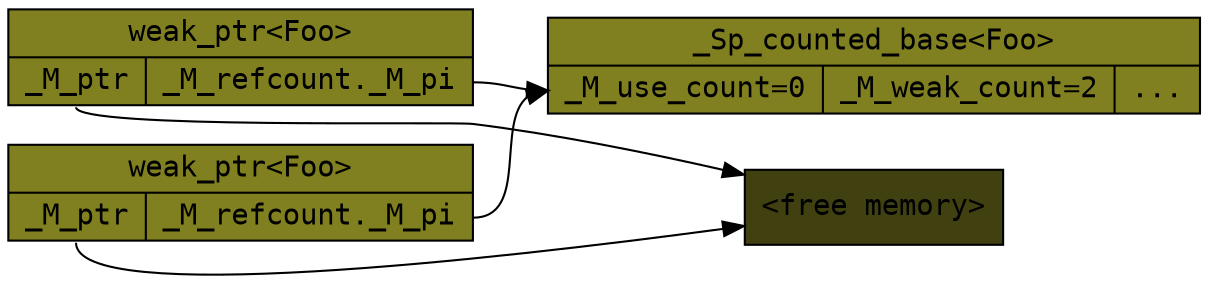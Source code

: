 digraph G {
    graph [rankdir = LR,
          bgcolor=transparent,
          fontname="monospace"
    ];

    node[shape=record,
       fillcolor="#808020",
       style="filled",
       fontname="monospace"
    ];

    weak_ptr[ label="weak_ptr\<Foo\>|{<object>_M_ptr|<control>_M_refcount._M_pi}"]
    weak_ptr2[ label="weak_ptr\<Foo\>|{<object>_M_ptr|<control>_M_refcount._M_pi}"]

    control[label="_Sp_counted_base\<Foo\>|{<ctrl>_M_use_count=0|_M_weak_count=2|...}"]
    object[fillcolor="#404010" label="<foo>\<free memory\>"]

    weak_ptr:object -> object:foo;
    weak_ptr2:object -> object:foo;
    weak_ptr:control -> control:ctrl;
    weak_ptr2:control -> control:ctrl;


}
